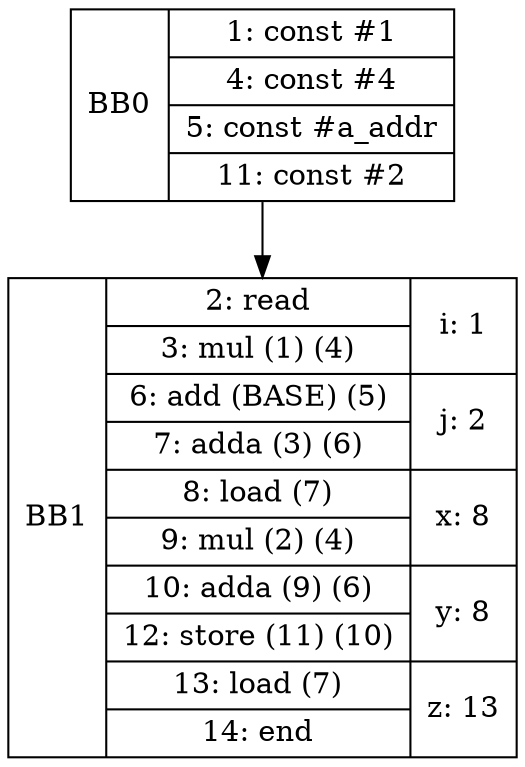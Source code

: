 digraph G {
bb0 [shape=record, label="<b>BB0 | {1: const #1|4: const #4|5: const #a_addr|11: const #2}"];
bb1 [shape=record, label="<b>BB1 | {2: read|3: mul (1) (4)|6: add (BASE) (5)|7: adda (3) (6)|8: load (7)|9: mul (2) (4)|10: adda (9) (6)|12: store (11) (10)|13: load (7)|14: end}| {i: 1 | j: 2 | x: 8 | y: 8 | z: 13}"];
bb0:s -> bb1:n ;
}